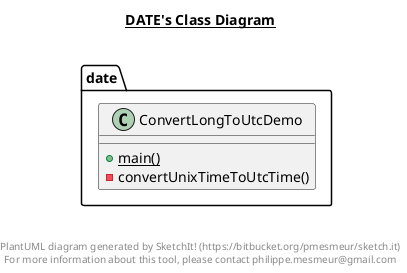 @startuml

title __DATE's Class Diagram__\n

  namespace date {
    class date.ConvertLongToUtcDemo {
        {static} + main()
        - convertUnixTimeToUtcTime()
    }
  }
  



right footer


PlantUML diagram generated by SketchIt! (https://bitbucket.org/pmesmeur/sketch.it)
For more information about this tool, please contact philippe.mesmeur@gmail.com
endfooter

@enduml
